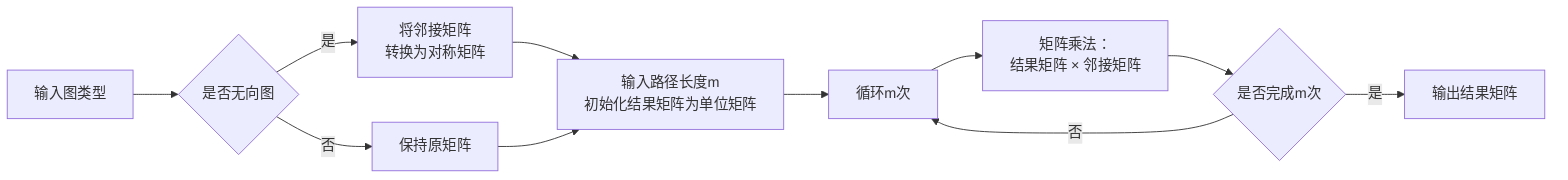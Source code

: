 graph LR
 B[输入图类型]
    B --> C{是否无向图}
    C -->|是| D[将邻接矩阵
    转换为对称矩阵]
    C -->|否| E[保持原矩阵]
    D --> F[输入路径长度m
    初始化结果矩阵为单位矩阵
    ]
    E --> F
    F --> H[循环m次]
    H --> I[矩阵乘法：
    结果矩阵 × 邻接矩阵]
    I --> J{是否完成m次}
    J -->|否| H
    J -->|是| K[输出结果矩阵]